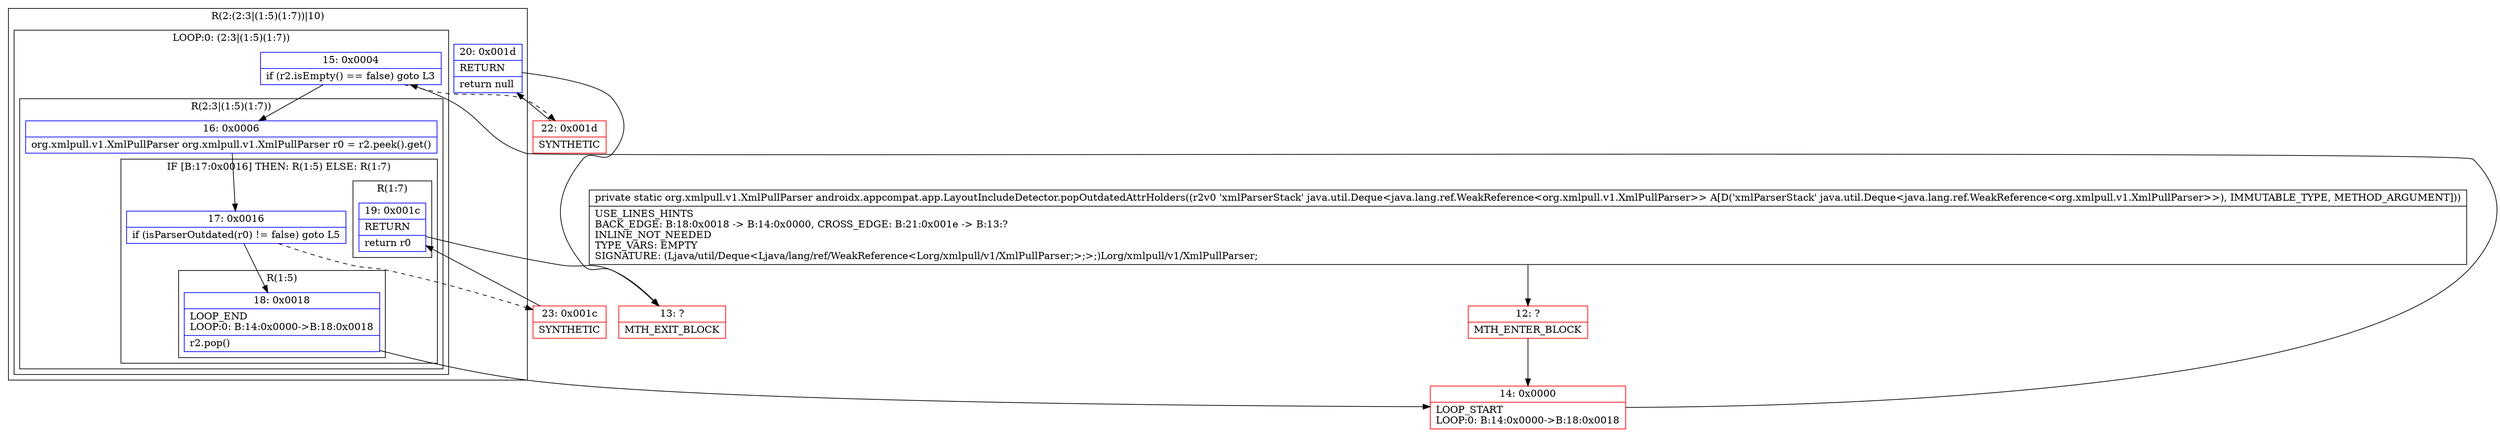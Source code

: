 digraph "CFG forandroidx.appcompat.app.LayoutIncludeDetector.popOutdatedAttrHolders(Ljava\/util\/Deque;)Lorg\/xmlpull\/v1\/XmlPullParser;" {
subgraph cluster_Region_2060896270 {
label = "R(2:(2:3|(1:5)(1:7))|10)";
node [shape=record,color=blue];
subgraph cluster_LoopRegion_2074855991 {
label = "LOOP:0: (2:3|(1:5)(1:7))";
node [shape=record,color=blue];
Node_15 [shape=record,label="{15\:\ 0x0004|if (r2.isEmpty() == false) goto L3\l}"];
subgraph cluster_Region_1812222302 {
label = "R(2:3|(1:5)(1:7))";
node [shape=record,color=blue];
Node_16 [shape=record,label="{16\:\ 0x0006|org.xmlpull.v1.XmlPullParser org.xmlpull.v1.XmlPullParser r0 = r2.peek().get()\l}"];
subgraph cluster_IfRegion_2093188159 {
label = "IF [B:17:0x0016] THEN: R(1:5) ELSE: R(1:7)";
node [shape=record,color=blue];
Node_17 [shape=record,label="{17\:\ 0x0016|if (isParserOutdated(r0) != false) goto L5\l}"];
subgraph cluster_Region_733693389 {
label = "R(1:5)";
node [shape=record,color=blue];
Node_18 [shape=record,label="{18\:\ 0x0018|LOOP_END\lLOOP:0: B:14:0x0000\-\>B:18:0x0018\l|r2.pop()\l}"];
}
subgraph cluster_Region_1622409847 {
label = "R(1:7)";
node [shape=record,color=blue];
Node_19 [shape=record,label="{19\:\ 0x001c|RETURN\l|return r0\l}"];
}
}
}
}
Node_20 [shape=record,label="{20\:\ 0x001d|RETURN\l|return null\l}"];
}
Node_12 [shape=record,color=red,label="{12\:\ ?|MTH_ENTER_BLOCK\l}"];
Node_14 [shape=record,color=red,label="{14\:\ 0x0000|LOOP_START\lLOOP:0: B:14:0x0000\-\>B:18:0x0018\l}"];
Node_23 [shape=record,color=red,label="{23\:\ 0x001c|SYNTHETIC\l}"];
Node_13 [shape=record,color=red,label="{13\:\ ?|MTH_EXIT_BLOCK\l}"];
Node_22 [shape=record,color=red,label="{22\:\ 0x001d|SYNTHETIC\l}"];
MethodNode[shape=record,label="{private static org.xmlpull.v1.XmlPullParser androidx.appcompat.app.LayoutIncludeDetector.popOutdatedAttrHolders((r2v0 'xmlParserStack' java.util.Deque\<java.lang.ref.WeakReference\<org.xmlpull.v1.XmlPullParser\>\> A[D('xmlParserStack' java.util.Deque\<java.lang.ref.WeakReference\<org.xmlpull.v1.XmlPullParser\>\>), IMMUTABLE_TYPE, METHOD_ARGUMENT]))  | USE_LINES_HINTS\lBACK_EDGE: B:18:0x0018 \-\> B:14:0x0000, CROSS_EDGE: B:21:0x001e \-\> B:13:?\lINLINE_NOT_NEEDED\lTYPE_VARS: EMPTY\lSIGNATURE: (Ljava\/util\/Deque\<Ljava\/lang\/ref\/WeakReference\<Lorg\/xmlpull\/v1\/XmlPullParser;\>;\>;)Lorg\/xmlpull\/v1\/XmlPullParser;\l}"];
MethodNode -> Node_12;Node_15 -> Node_16;
Node_15 -> Node_22[style=dashed];
Node_16 -> Node_17;
Node_17 -> Node_18;
Node_17 -> Node_23[style=dashed];
Node_18 -> Node_14;
Node_19 -> Node_13;
Node_20 -> Node_13;
Node_12 -> Node_14;
Node_14 -> Node_15;
Node_23 -> Node_19;
Node_22 -> Node_20;
}

